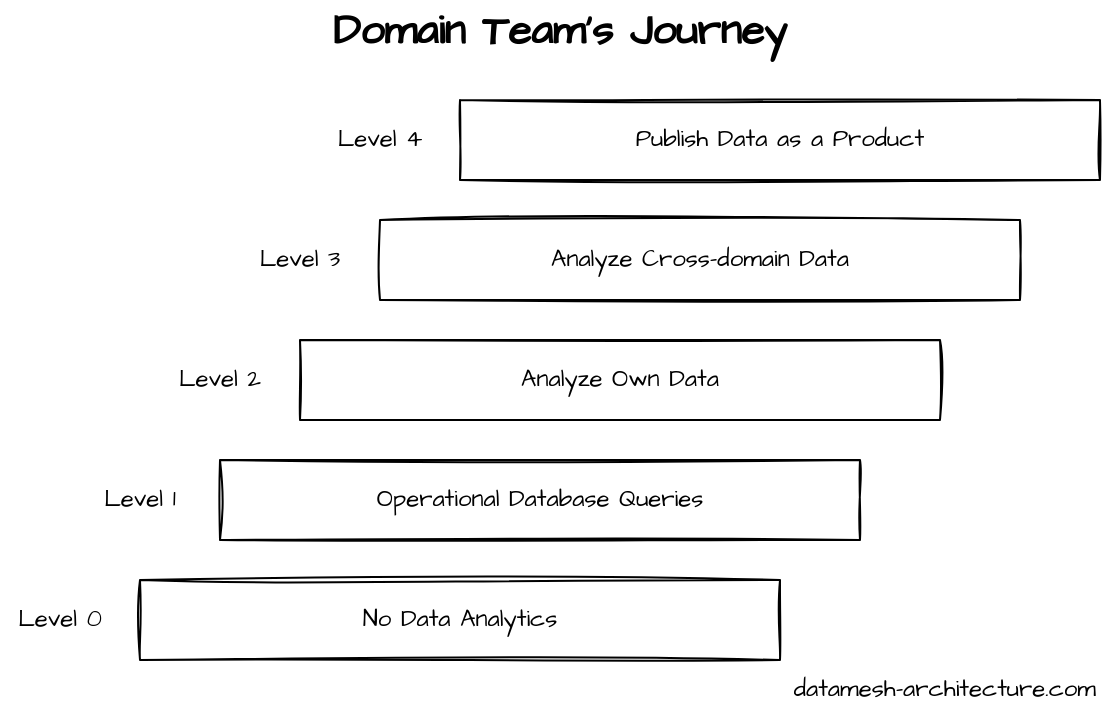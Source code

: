 <mxfile version="15.5.4" type="embed" pages="2"><diagram id="27UEhvcbevQ5RNf_Fo5W" name="Status Quo"><mxGraphModel dx="1003" dy="574" grid="1" gridSize="10" guides="1" tooltips="1" connect="1" arrows="1" fold="1" page="1" pageScale="1" pageWidth="827" pageHeight="1169" math="0" shadow="0"><root><mxCell id="0"/><mxCell id="1" parent="0"/><mxCell id="15" value="No Data Analytics" style="rounded=0;whiteSpace=wrap;html=1;sketch=1;fontFamily=Architects Daughter;fontSource=https%3A%2F%2Ffonts.googleapis.com%2Fcss%3Ffamily%3DArchitects%2BDaughter;" parent="1" vertex="1"><mxGeometry x="120" y="380" width="320" height="40" as="geometry"/></mxCell><mxCell id="16" value="Operational Database Queries" style="rounded=0;whiteSpace=wrap;html=1;sketch=1;fontFamily=Architects Daughter;fontSource=https%3A%2F%2Ffonts.googleapis.com%2Fcss%3Ffamily%3DArchitects%2BDaughter;" parent="1" vertex="1"><mxGeometry x="160" y="320" width="320" height="40" as="geometry"/></mxCell><mxCell id="17" value="Analyze Own Data" style="rounded=0;whiteSpace=wrap;html=1;sketch=1;fontFamily=Architects Daughter;fontSource=https%3A%2F%2Ffonts.googleapis.com%2Fcss%3Ffamily%3DArchitects%2BDaughter;" parent="1" vertex="1"><mxGeometry x="200" y="260" width="320" height="40" as="geometry"/></mxCell><mxCell id="18" value="Analyze Cross-domain Data" style="rounded=0;whiteSpace=wrap;html=1;sketch=1;fontFamily=Architects Daughter;fontSource=https%3A%2F%2Ffonts.googleapis.com%2Fcss%3Ffamily%3DArchitects%2BDaughter;" parent="1" vertex="1"><mxGeometry x="240" y="200" width="320" height="40" as="geometry"/></mxCell><mxCell id="19" value="Publish Data as a Product" style="rounded=0;whiteSpace=wrap;html=1;sketch=1;fontFamily=Architects Daughter;fontSource=https%3A%2F%2Ffonts.googleapis.com%2Fcss%3Ffamily%3DArchitects%2BDaughter;" parent="1" vertex="1"><mxGeometry x="280" y="140" width="320" height="40" as="geometry"/></mxCell><mxCell id="20" value="Level 4" style="text;html=1;strokeColor=none;fillColor=none;align=center;verticalAlign=middle;whiteSpace=wrap;rounded=0;sketch=1;fontFamily=Architects Daughter;fontSource=https%3A%2F%2Ffonts.googleapis.com%2Fcss%3Ffamily%3DArchitects%2BDaughter;" parent="1" vertex="1"><mxGeometry x="210" y="145" width="60" height="30" as="geometry"/></mxCell><mxCell id="21" value="Level 3" style="text;html=1;strokeColor=none;fillColor=none;align=center;verticalAlign=middle;whiteSpace=wrap;rounded=0;sketch=1;fontFamily=Architects Daughter;fontSource=https%3A%2F%2Ffonts.googleapis.com%2Fcss%3Ffamily%3DArchitects%2BDaughter;" parent="1" vertex="1"><mxGeometry x="170" y="205" width="60" height="30" as="geometry"/></mxCell><mxCell id="22" value="Level 2" style="text;html=1;strokeColor=none;fillColor=none;align=center;verticalAlign=middle;whiteSpace=wrap;rounded=0;sketch=1;fontFamily=Architects Daughter;fontSource=https%3A%2F%2Ffonts.googleapis.com%2Fcss%3Ffamily%3DArchitects%2BDaughter;" parent="1" vertex="1"><mxGeometry x="130" y="265" width="60" height="30" as="geometry"/></mxCell><mxCell id="23" value="Level 1" style="text;html=1;strokeColor=none;fillColor=none;align=center;verticalAlign=middle;whiteSpace=wrap;rounded=0;sketch=1;fontFamily=Architects Daughter;fontSource=https%3A%2F%2Ffonts.googleapis.com%2Fcss%3Ffamily%3DArchitects%2BDaughter;" parent="1" vertex="1"><mxGeometry x="90" y="325" width="60" height="30" as="geometry"/></mxCell><mxCell id="24" value="Level 0" style="text;html=1;strokeColor=none;fillColor=none;align=center;verticalAlign=middle;whiteSpace=wrap;rounded=0;sketch=1;fontFamily=Architects Daughter;fontSource=https%3A%2F%2Ffonts.googleapis.com%2Fcss%3Ffamily%3DArchitects%2BDaughter;" parent="1" vertex="1"><mxGeometry x="50" y="385" width="60" height="30" as="geometry"/></mxCell><mxCell id="25" value="datamesh-architecture.com" style="text;html=1;strokeColor=none;fillColor=none;align=right;verticalAlign=middle;whiteSpace=wrap;rounded=0;sketch=1;fillStyle=hachure;fontFamily=Architects Daughter;fontSource=https%3A%2F%2Ffonts.googleapis.com%2Fcss%3Ffamily%3DArchitects%2BDaughter;fontSize=12;fontColor=#000000;" vertex="1" parent="1"><mxGeometry x="330" y="420" width="270" height="30" as="geometry"/></mxCell><mxCell id="26" value="Domain Team's Journey" style="text;html=1;strokeColor=none;fillColor=none;align=center;verticalAlign=middle;whiteSpace=wrap;rounded=0;sketch=1;fontFamily=Architects Daughter;fontSource=https%3A%2F%2Ffonts.googleapis.com%2Fcss%3Ffamily%3DArchitects%2BDaughter;fontSize=21;fontStyle=1" vertex="1" parent="1"><mxGeometry x="60" y="90" width="540" height="30" as="geometry"/></mxCell></root></mxGraphModel></diagram><diagram id="F44mslXG7EauhRFhVprv" name="Page-2"><mxGraphModel dx="1382" dy="683" grid="1" gridSize="10" guides="1" tooltips="1" connect="1" arrows="1" fold="1" page="1" pageScale="1" pageWidth="850" pageHeight="1100" math="0" shadow="0"><root><mxCell id="AAQ9BwyIkS6VjVYWZHyZ-0"/><mxCell id="AAQ9BwyIkS6VjVYWZHyZ-1" parent="AAQ9BwyIkS6VjVYWZHyZ-0"/><mxCell id="AAQ9BwyIkS6VjVYWZHyZ-2" value="" style="edgeStyle=orthogonalEdgeStyle;rounded=0;orthogonalLoop=1;jettySize=auto;html=1;" edge="1" parent="AAQ9BwyIkS6VjVYWZHyZ-1" source="AAQ9BwyIkS6VjVYWZHyZ-4" target="AAQ9BwyIkS6VjVYWZHyZ-7"><mxGeometry relative="1" as="geometry"/></mxCell><mxCell id="AAQ9BwyIkS6VjVYWZHyZ-3" value="shapes" style="edgeLabel;html=1;align=center;verticalAlign=middle;resizable=0;points=[];" vertex="1" connectable="0" parent="AAQ9BwyIkS6VjVYWZHyZ-2"><mxGeometry x="0.267" y="-4" relative="1" as="geometry"><mxPoint x="-13" y="-4" as="offset"/></mxGeometry></mxCell><mxCell id="AAQ9BwyIkS6VjVYWZHyZ-4" value="STRATEGY" style="rounded=0;whiteSpace=wrap;html=1;" vertex="1" parent="AAQ9BwyIkS6VjVYWZHyZ-1"><mxGeometry x="49" y="240" width="120" height="60" as="geometry"/></mxCell><mxCell id="AAQ9BwyIkS6VjVYWZHyZ-5" value="" style="edgeStyle=orthogonalEdgeStyle;rounded=0;orthogonalLoop=1;jettySize=auto;html=1;" edge="1" parent="AAQ9BwyIkS6VjVYWZHyZ-1" source="AAQ9BwyIkS6VjVYWZHyZ-7" target="AAQ9BwyIkS6VjVYWZHyZ-10"><mxGeometry relative="1" as="geometry"/></mxCell><mxCell id="AAQ9BwyIkS6VjVYWZHyZ-6" value="build" style="edgeLabel;html=1;align=center;verticalAlign=middle;resizable=0;points=[];" vertex="1" connectable="0" parent="AAQ9BwyIkS6VjVYWZHyZ-5"><mxGeometry x="-0.275" relative="1" as="geometry"><mxPoint x="5" as="offset"/></mxGeometry></mxCell><mxCell id="AAQ9BwyIkS6VjVYWZHyZ-7" value="ORGANIZATION" style="rounded=0;whiteSpace=wrap;html=1;" vertex="1" parent="AAQ9BwyIkS6VjVYWZHyZ-1"><mxGeometry x="259" y="240" width="120" height="60" as="geometry"/></mxCell><mxCell id="AAQ9BwyIkS6VjVYWZHyZ-8" value="" style="edgeStyle=orthogonalEdgeStyle;rounded=0;orthogonalLoop=1;jettySize=auto;html=1;" edge="1" parent="AAQ9BwyIkS6VjVYWZHyZ-1" source="AAQ9BwyIkS6VjVYWZHyZ-10" target="AAQ9BwyIkS6VjVYWZHyZ-11"><mxGeometry relative="1" as="geometry"/></mxCell><mxCell id="AAQ9BwyIkS6VjVYWZHyZ-9" value="generate" style="edgeLabel;html=1;align=center;verticalAlign=middle;resizable=0;points=[];" vertex="1" connectable="0" parent="AAQ9BwyIkS6VjVYWZHyZ-8"><mxGeometry x="-0.1" y="-2" relative="1" as="geometry"><mxPoint x="4" y="-2" as="offset"/></mxGeometry></mxCell><mxCell id="AAQ9BwyIkS6VjVYWZHyZ-10" value="SOFTWARE" style="rounded=0;whiteSpace=wrap;html=1;" vertex="1" parent="AAQ9BwyIkS6VjVYWZHyZ-1"><mxGeometry x="459" y="240" width="120" height="60" as="geometry"/></mxCell><mxCell id="AAQ9BwyIkS6VjVYWZHyZ-11" value="DATA" style="rounded=0;whiteSpace=wrap;html=1;" vertex="1" parent="AAQ9BwyIkS6VjVYWZHyZ-1"><mxGeometry x="659" y="240" width="120" height="60" as="geometry"/></mxCell><mxCell id="AAQ9BwyIkS6VjVYWZHyZ-12" value="&lt;meta charset=&quot;utf-8&quot;&gt;&lt;span style=&quot;color: rgb(240, 240, 240); font-family: helvetica; font-size: 12px; font-style: normal; font-weight: 400; letter-spacing: normal; text-indent: 0px; text-transform: none; word-spacing: 0px; background-color: rgb(42, 42, 42); display: inline; float: none;&quot;&gt;Strategic&lt;/span&gt;&lt;br style=&quot;color: rgb(240, 240, 240); font-family: helvetica; font-size: 12px; font-style: normal; font-weight: 400; letter-spacing: normal; text-indent: 0px; text-transform: none; word-spacing: 0px; background-color: rgb(42, 42, 42);&quot;&gt;&lt;span style=&quot;color: rgb(240, 240, 240); font-family: helvetica; font-size: 12px; font-style: normal; font-weight: 400; letter-spacing: normal; text-indent: 0px; text-transform: none; word-spacing: 0px; background-color: rgb(42, 42, 42); display: inline; float: none;&quot;&gt;Domain-driven Design&lt;/span&gt;" style="text;whiteSpace=wrap;html=1;align=center;" vertex="1" parent="AAQ9BwyIkS6VjVYWZHyZ-1"><mxGeometry x="44" y="310" width="130" height="40" as="geometry"/></mxCell><mxCell id="AAQ9BwyIkS6VjVYWZHyZ-13" value="&lt;meta charset=&quot;utf-8&quot;&gt;&lt;span style=&quot;color: rgb(240, 240, 240); font-family: helvetica; font-size: 12px; font-style: normal; font-weight: 400; letter-spacing: normal; text-indent: 0px; text-transform: none; word-spacing: 0px; background-color: rgb(42, 42, 42); display: inline; float: none;&quot;&gt;Autonomous&lt;/span&gt;&lt;br style=&quot;color: rgb(240, 240, 240); font-family: helvetica; font-size: 12px; font-style: normal; font-weight: 400; letter-spacing: normal; text-indent: 0px; text-transform: none; word-spacing: 0px; background-color: rgb(42, 42, 42);&quot;&gt;&lt;span style=&quot;color: rgb(240, 240, 240); font-family: helvetica; font-size: 12px; font-style: normal; font-weight: 400; letter-spacing: normal; text-indent: 0px; text-transform: none; word-spacing: 0px; background-color: rgb(42, 42, 42); display: inline; float: none;&quot;&gt;Domain Teams&lt;/span&gt;" style="text;whiteSpace=wrap;html=1;align=center;" vertex="1" parent="AAQ9BwyIkS6VjVYWZHyZ-1"><mxGeometry x="259" y="310" width="121" height="40" as="geometry"/></mxCell><mxCell id="AAQ9BwyIkS6VjVYWZHyZ-14" value="&lt;meta charset=&quot;utf-8&quot;&gt;&lt;span style=&quot;color: rgb(240, 240, 240); font-family: helvetica; font-size: 12px; font-style: normal; font-weight: 400; letter-spacing: normal; text-indent: 0px; text-transform: none; word-spacing: 0px; background-color: rgb(42, 42, 42); display: inline; float: none;&quot;&gt;Self-contained Systems /&lt;/span&gt;&lt;br style=&quot;color: rgb(240, 240, 240); font-family: helvetica; font-size: 12px; font-style: normal; font-weight: 400; letter-spacing: normal; text-indent: 0px; text-transform: none; word-spacing: 0px; background-color: rgb(42, 42, 42);&quot;&gt;&lt;span style=&quot;color: rgb(240, 240, 240); font-family: helvetica; font-size: 12px; font-style: normal; font-weight: 400; letter-spacing: normal; text-indent: 0px; text-transform: none; word-spacing: 0px; background-color: rgb(42, 42, 42); display: inline; float: none;&quot;&gt;Microservices&lt;/span&gt;" style="text;whiteSpace=wrap;html=1;align=center;" vertex="1" parent="AAQ9BwyIkS6VjVYWZHyZ-1"><mxGeometry x="440" y="310" width="160" height="40" as="geometry"/></mxCell><mxCell id="AAQ9BwyIkS6VjVYWZHyZ-15" value="&lt;meta charset=&quot;utf-8&quot;&gt;&lt;span style=&quot;color: rgb(240, 240, 240); font-family: helvetica; font-size: 12px; font-style: normal; font-weight: 400; letter-spacing: normal; text-indent: 0px; text-transform: none; word-spacing: 0px; background-color: rgb(42, 42, 42); display: inline; float: none;&quot;&gt;Data Mesh&lt;/span&gt;" style="text;whiteSpace=wrap;html=1;align=center;" vertex="1" parent="AAQ9BwyIkS6VjVYWZHyZ-1"><mxGeometry x="660" y="315" width="120" height="30" as="geometry"/></mxCell></root></mxGraphModel></diagram></mxfile>